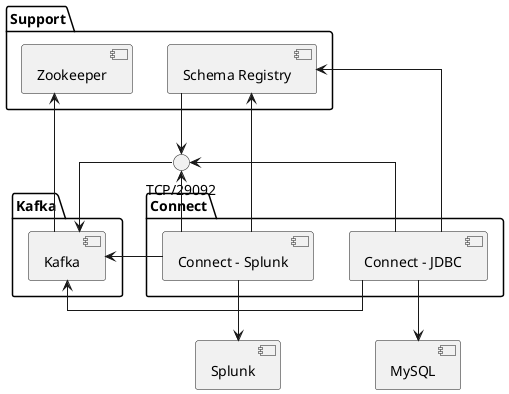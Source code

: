 @startuml

skinparam componentStyle uml2
skinparam linetype ortho

package Support {
	component "Zookeeper" as zookeeper
  component "Schema Registry" as schemaregistry
}
interface "TCP/29092" as advertisedlisteners

package Kafka {
  component "Kafka" as kafka
}

package Connect {
  component "Connect - JDBC" as connect_jdbc
  component "Connect - Splunk" as connect_splunk
}

component "MySQL" as mysql
component "Splunk" as splunk

kafka -u-> zookeeper

advertisedlisteners -> kafka
connect_jdbc -u-> advertisedlisteners
connect_splunk -u-> advertisedlisteners
schemaregistry -d-> advertisedlisteners

connect_jdbc -d-> mysql
connect_jdbc -> kafka
connect_jdbc -u-> schemaregistry
connect_splunk -> kafka
connect_splunk -d-> splunk
connect_splunk -u-> schemaregistry

@enduml
